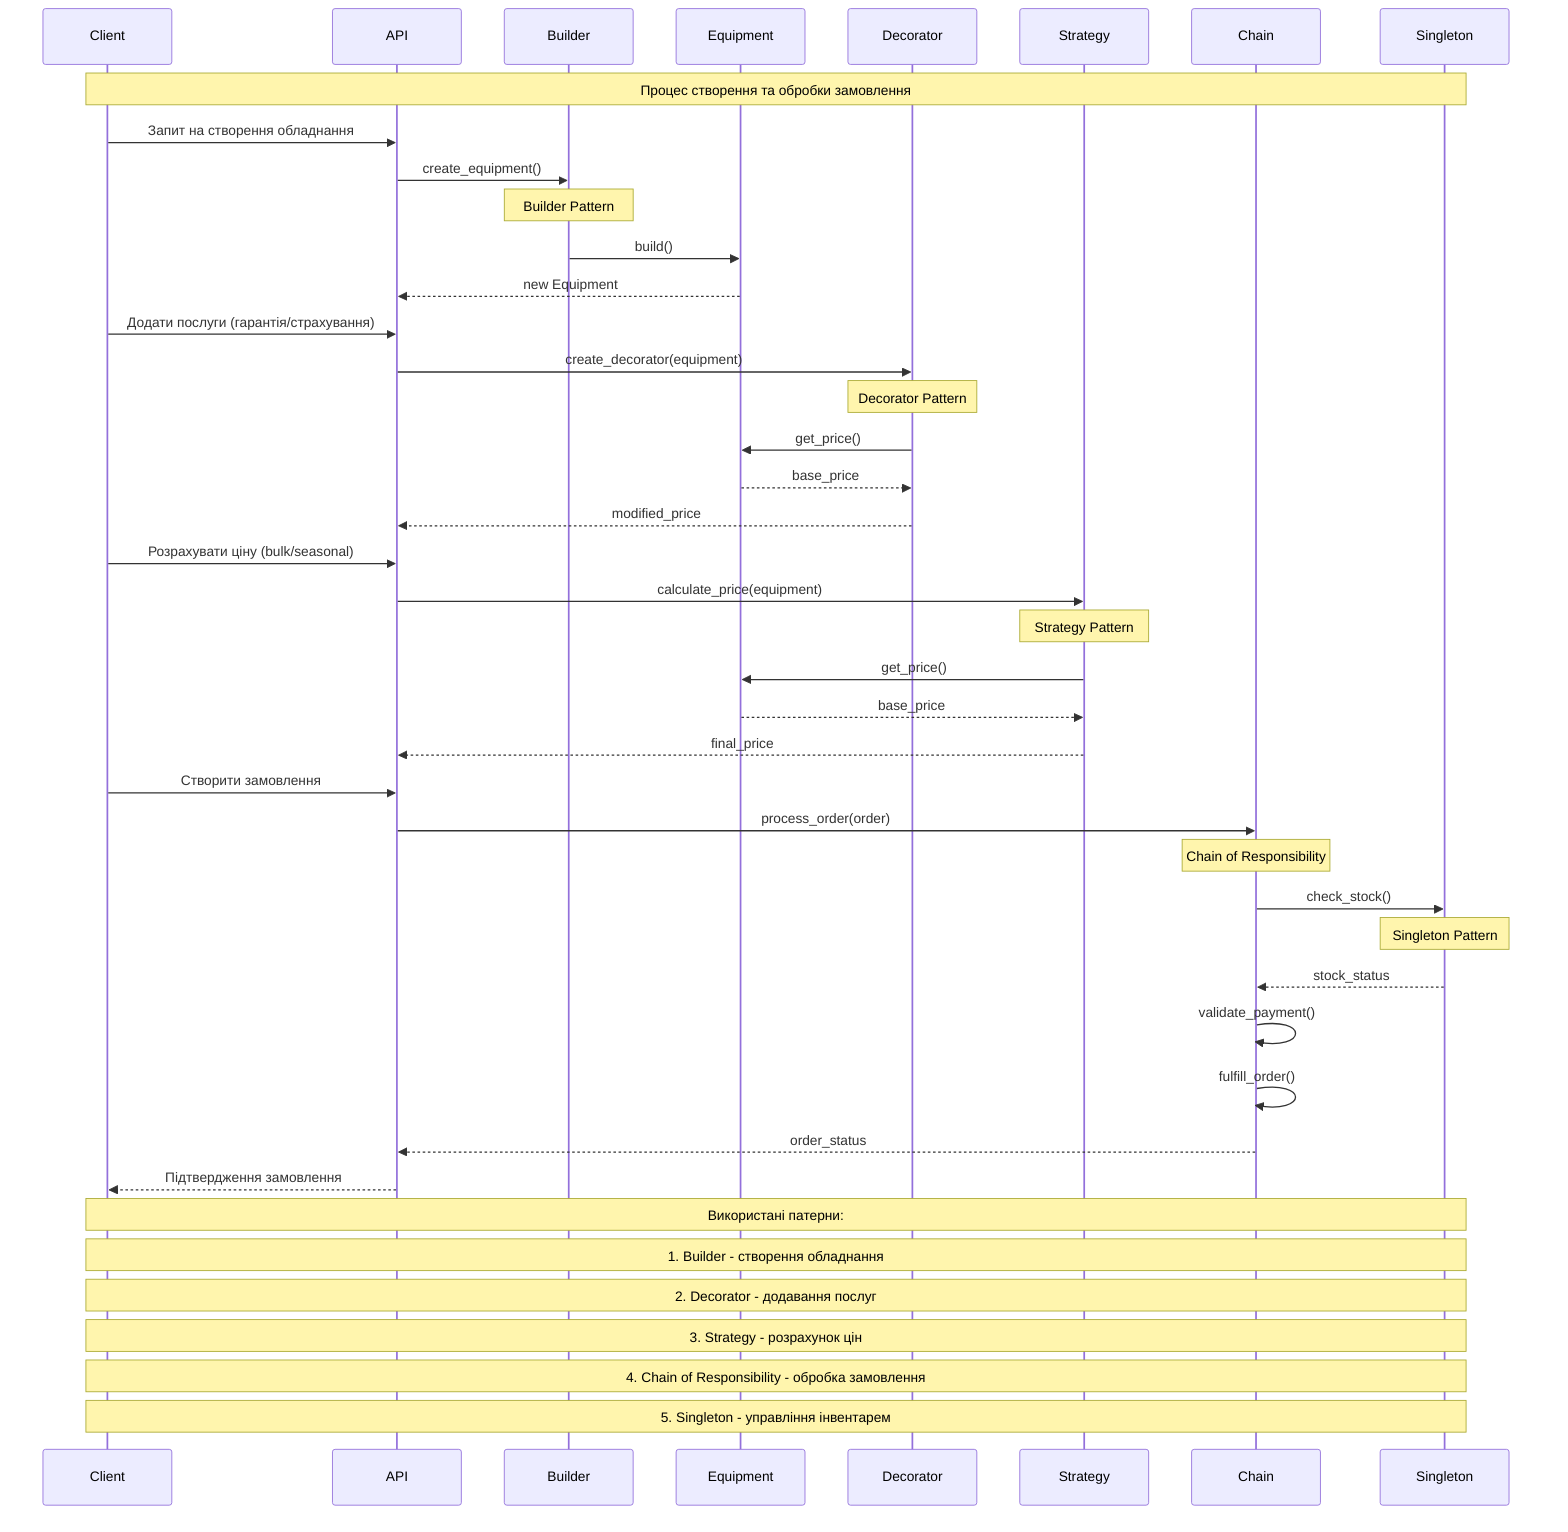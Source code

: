 sequenceDiagram
    participant Client
    participant API
    participant Builder
    participant Equipment
    participant Decorator
    participant Strategy
    participant Chain
    participant Singleton

    Note over Client,Singleton: Процес створення та обробки замовлення

    Client->>API: Запит на створення обладнання
    
    API->>Builder: create_equipment()
    Note over Builder: Builder Pattern
    Builder->>Equipment: build()
    Equipment-->>API: new Equipment

    Client->>API: Додати послуги (гарантія/страхування)
    API->>Decorator: create_decorator(equipment)
    Note over Decorator: Decorator Pattern
    Decorator->>Equipment: get_price()
    Equipment-->>Decorator: base_price
    Decorator-->>API: modified_price

    Client->>API: Розрахувати ціну (bulk/seasonal)
    API->>Strategy: calculate_price(equipment)
    Note over Strategy: Strategy Pattern
    Strategy->>Equipment: get_price()
    Equipment-->>Strategy: base_price
    Strategy-->>API: final_price

    Client->>API: Створити замовлення
    API->>Chain: process_order(order)
    Note over Chain: Chain of Responsibility
    Chain->>Singleton: check_stock()
    Note over Singleton: Singleton Pattern
    Singleton-->>Chain: stock_status
    Chain->>Chain: validate_payment()
    Chain->>Chain: fulfill_order()
    Chain-->>API: order_status
    API-->>Client: Підтвердження замовлення

    Note over Client,Singleton: Використані патерни:
    Note over Client,Singleton: 1. Builder - створення обладнання
    Note over Client,Singleton: 2. Decorator - додавання послуг
    Note over Client,Singleton: 3. Strategy - розрахунок цін
    Note over Client,Singleton: 4. Chain of Responsibility - обробка замовлення
    Note over Client,Singleton: 5. Singleton - управління інвентарем